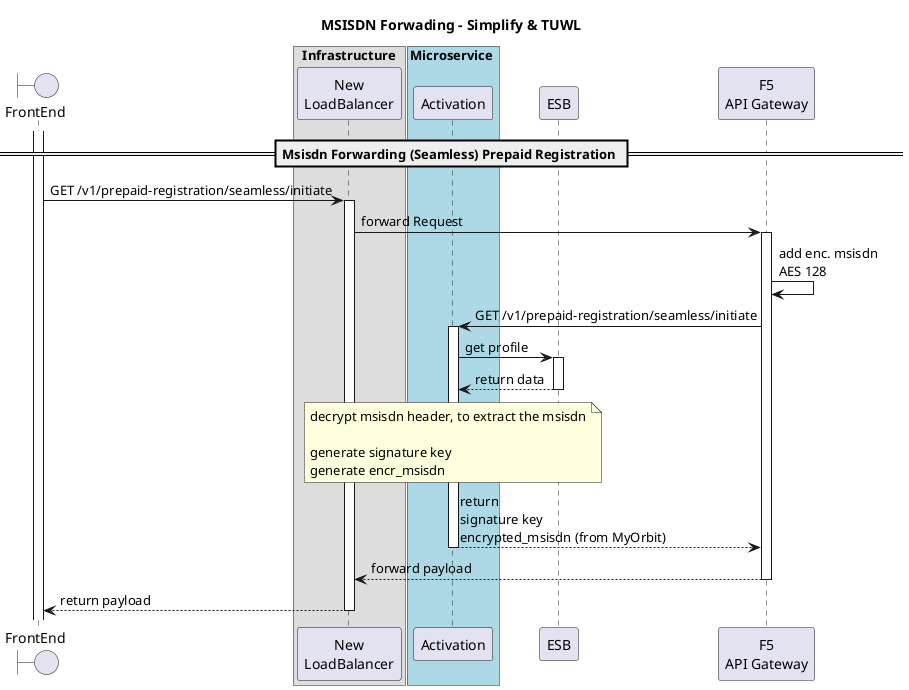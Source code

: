 @startuml Msisdn Forwarding (Seamless) \nPrepaid Registration
title MSISDN Forwading - Simplify & TUWL

boundary FrontEnd as fe

box Infrastructure
participant "New\nLoadBalancer" as nlb
end box
box Microservice #LightBlue
participant "Activation" as act
end box

participant ESB as esb
participant "F5\nAPI Gateway" as f5

== Msisdn Forwarding (Seamless) Prepaid Registration ==
' ms/activation/v1/activation/prepaid
activate fe
fe -> nlb ++: GET /v1/prepaid-registration/seamless/initiate
nlb -> f5 ++: forward Request
f5 -> f5 : add enc. msisdn \nAES 128
f5 -> act ++: GET /v1/prepaid-registration/seamless/initiate
act -> esb ++: get profile
esb --> act --: return data
note over act
    decrypt msisdn header, to extract the msisdn

    generate signature key
    generate encr_msisdn
end note
act --> f5 --: return \nsignature key\nencrypted_msisdn (from MyOrbit)
f5 --> nlb --: forward payload
nlb --> fe --: return payload